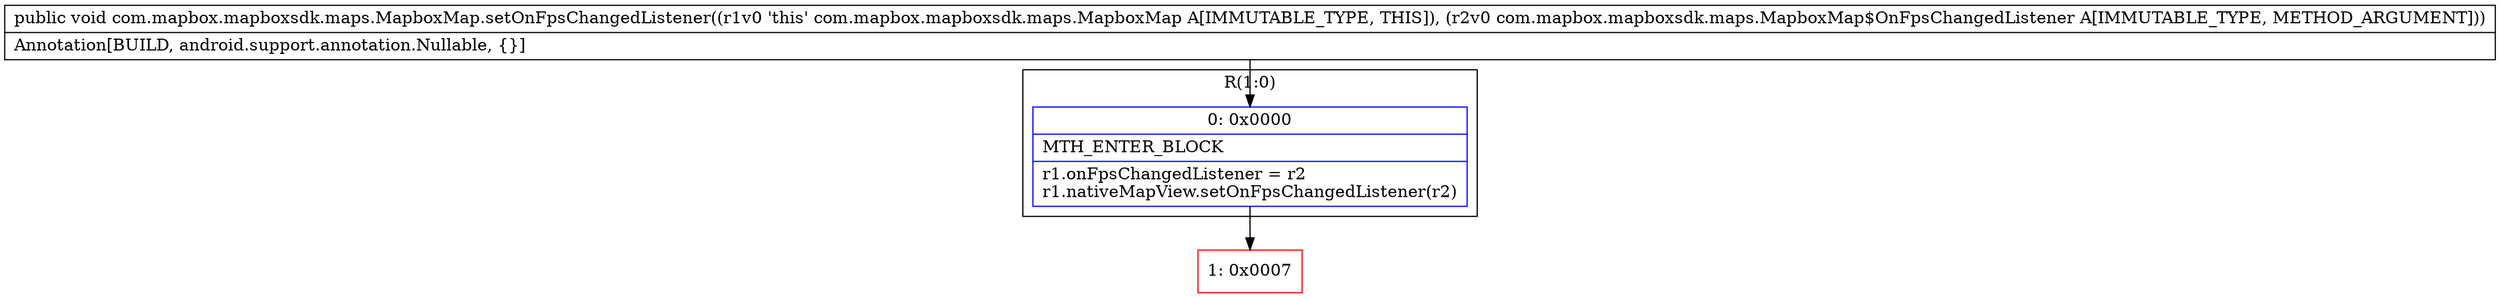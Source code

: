 digraph "CFG forcom.mapbox.mapboxsdk.maps.MapboxMap.setOnFpsChangedListener(Lcom\/mapbox\/mapboxsdk\/maps\/MapboxMap$OnFpsChangedListener;)V" {
subgraph cluster_Region_499814645 {
label = "R(1:0)";
node [shape=record,color=blue];
Node_0 [shape=record,label="{0\:\ 0x0000|MTH_ENTER_BLOCK\l|r1.onFpsChangedListener = r2\lr1.nativeMapView.setOnFpsChangedListener(r2)\l}"];
}
Node_1 [shape=record,color=red,label="{1\:\ 0x0007}"];
MethodNode[shape=record,label="{public void com.mapbox.mapboxsdk.maps.MapboxMap.setOnFpsChangedListener((r1v0 'this' com.mapbox.mapboxsdk.maps.MapboxMap A[IMMUTABLE_TYPE, THIS]), (r2v0 com.mapbox.mapboxsdk.maps.MapboxMap$OnFpsChangedListener A[IMMUTABLE_TYPE, METHOD_ARGUMENT]))  | Annotation[BUILD, android.support.annotation.Nullable, \{\}]\l}"];
MethodNode -> Node_0;
Node_0 -> Node_1;
}

